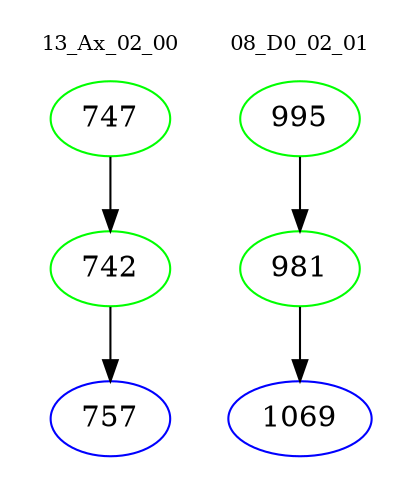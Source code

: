 digraph{
subgraph cluster_0 {
color = white
label = "13_Ax_02_00";
fontsize=10;
T0_747 [label="747", color="green"]
T0_747 -> T0_742 [color="black"]
T0_742 [label="742", color="green"]
T0_742 -> T0_757 [color="black"]
T0_757 [label="757", color="blue"]
}
subgraph cluster_1 {
color = white
label = "08_D0_02_01";
fontsize=10;
T1_995 [label="995", color="green"]
T1_995 -> T1_981 [color="black"]
T1_981 [label="981", color="green"]
T1_981 -> T1_1069 [color="black"]
T1_1069 [label="1069", color="blue"]
}
}

